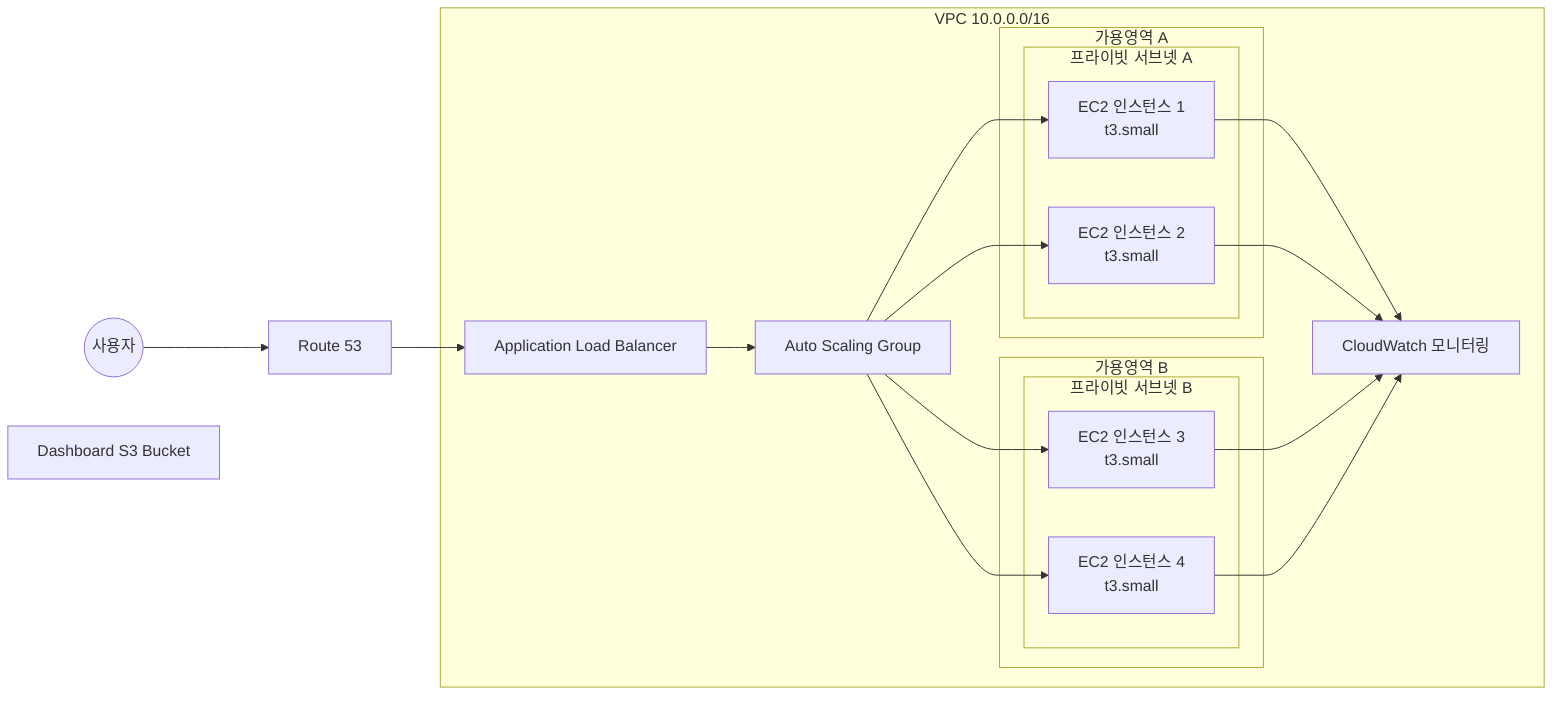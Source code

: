 graph LR
    User((사용자)) --> Route53[Route 53]
    Route53 --> ALB[Application Load Balancer]
    
    subgraph VPC [VPC 10.0.0.0/16]
        ALB --> ASG[Auto Scaling Group]
        
        subgraph "가용영역 A"
            subgraph "프라이빗 서브넷 A"
                EC2_A1[EC2 인스턴스 1\nt3.small]
                EC2_A2[EC2 인스턴스 2\nt3.small]
            end
        end
        
        subgraph "가용영역 B"
            subgraph "프라이빗 서브넷 B"
                EC2_B1[EC2 인스턴스 3\nt3.small]
                EC2_B2[EC2 인스턴스 4\nt3.small]
            end
        end
        
        ASG --> EC2_A1
        ASG --> EC2_A2
        ASG --> EC2_B1
        ASG --> EC2_B2
        
        EC2_A1 --> CloudWatch[CloudWatch 모니터링]
        EC2_A2 --> CloudWatch
        EC2_B1 --> CloudWatch
        EC2_B2 --> CloudWatch
    end
    
    S3[Dashboard S3 Bucket]